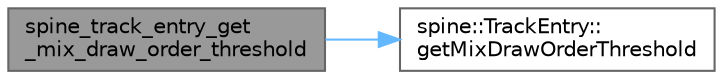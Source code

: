 digraph "spine_track_entry_get_mix_draw_order_threshold"
{
 // LATEX_PDF_SIZE
  bgcolor="transparent";
  edge [fontname=Helvetica,fontsize=10,labelfontname=Helvetica,labelfontsize=10];
  node [fontname=Helvetica,fontsize=10,shape=box,height=0.2,width=0.4];
  rankdir="LR";
  Node1 [id="Node000001",label="spine_track_entry_get\l_mix_draw_order_threshold",height=0.2,width=0.4,color="gray40", fillcolor="grey60", style="filled", fontcolor="black",tooltip=" "];
  Node1 -> Node2 [id="edge1_Node000001_Node000002",color="steelblue1",style="solid",tooltip=" "];
  Node2 [id="Node000002",label="spine::TrackEntry::\lgetMixDrawOrderThreshold",height=0.2,width=0.4,color="grey40", fillcolor="white", style="filled",URL="$classspine_1_1_track_entry.html#a1b89c01581296cb4968e2c366fcc47c0",tooltip=" "];
}
